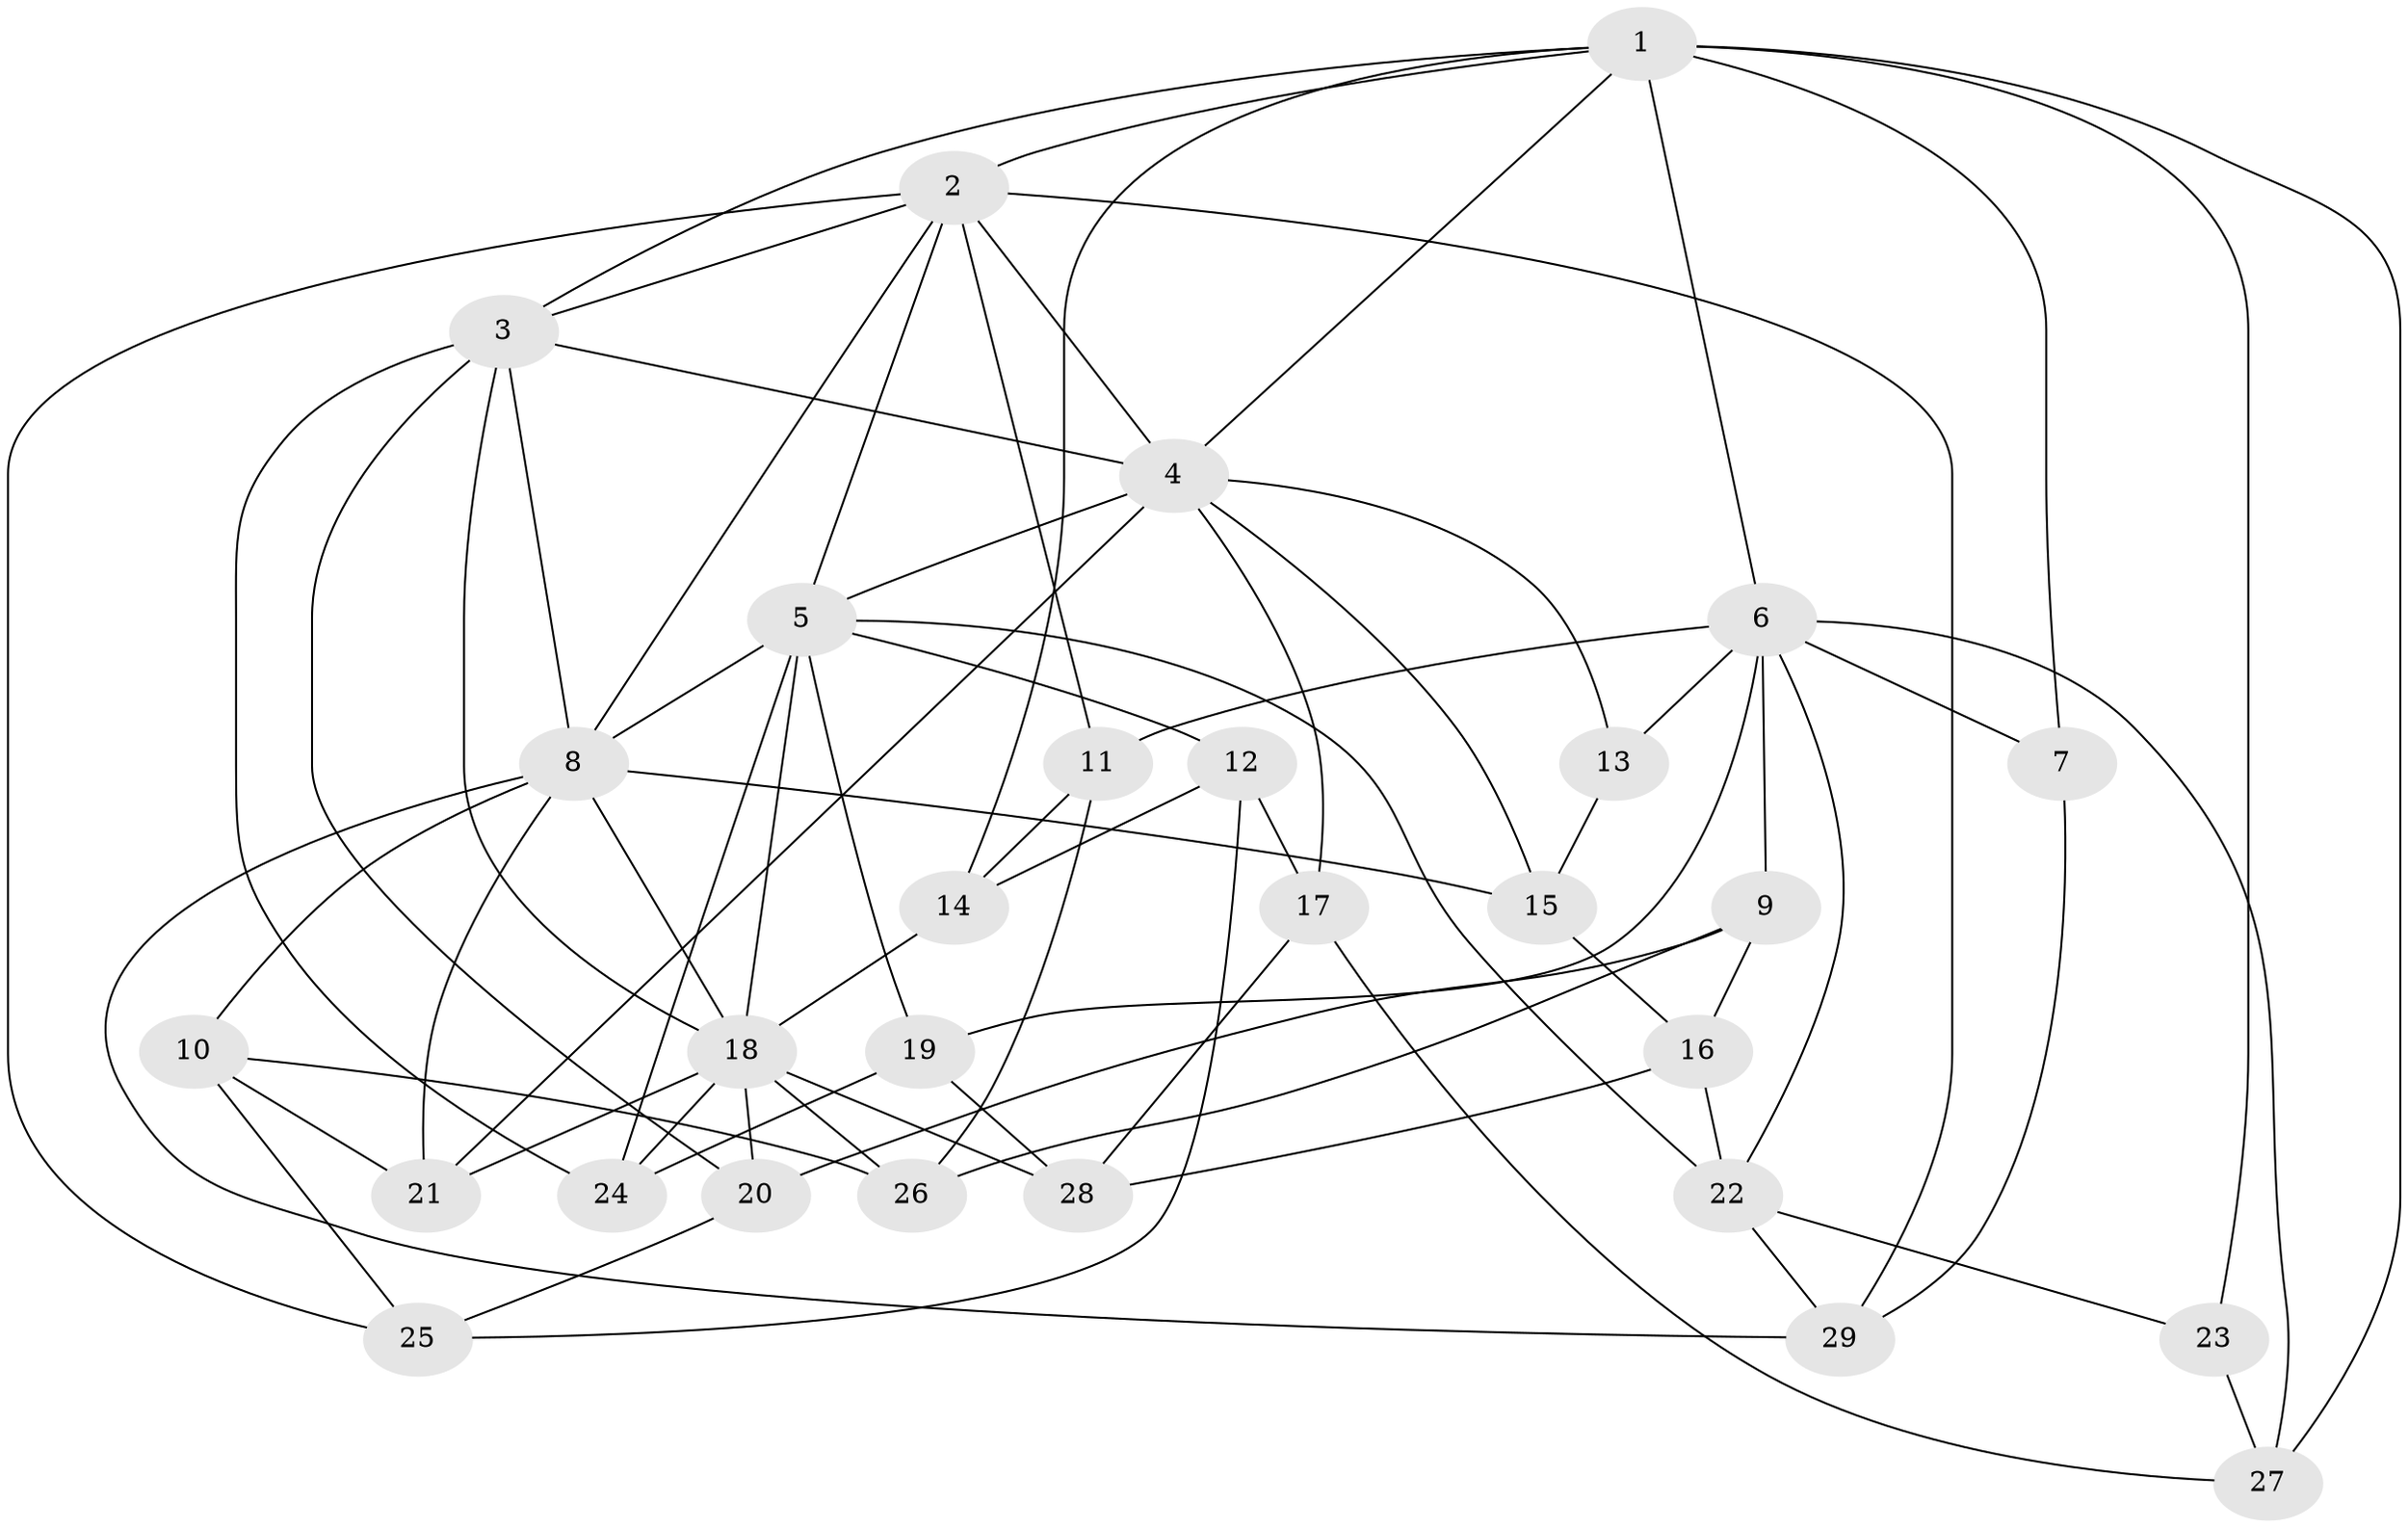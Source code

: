 // original degree distribution, {4: 1.0}
// Generated by graph-tools (version 1.1) at 2025/37/03/09/25 02:37:46]
// undirected, 29 vertices, 73 edges
graph export_dot {
graph [start="1"]
  node [color=gray90,style=filled];
  1;
  2;
  3;
  4;
  5;
  6;
  7;
  8;
  9;
  10;
  11;
  12;
  13;
  14;
  15;
  16;
  17;
  18;
  19;
  20;
  21;
  22;
  23;
  24;
  25;
  26;
  27;
  28;
  29;
  1 -- 2 [weight=1.0];
  1 -- 3 [weight=2.0];
  1 -- 4 [weight=1.0];
  1 -- 6 [weight=1.0];
  1 -- 7 [weight=1.0];
  1 -- 14 [weight=1.0];
  1 -- 23 [weight=2.0];
  1 -- 27 [weight=1.0];
  2 -- 3 [weight=1.0];
  2 -- 4 [weight=3.0];
  2 -- 5 [weight=1.0];
  2 -- 8 [weight=1.0];
  2 -- 11 [weight=1.0];
  2 -- 25 [weight=1.0];
  2 -- 29 [weight=1.0];
  3 -- 4 [weight=1.0];
  3 -- 8 [weight=1.0];
  3 -- 18 [weight=3.0];
  3 -- 20 [weight=1.0];
  3 -- 24 [weight=1.0];
  4 -- 5 [weight=1.0];
  4 -- 13 [weight=1.0];
  4 -- 15 [weight=1.0];
  4 -- 17 [weight=1.0];
  4 -- 21 [weight=1.0];
  5 -- 8 [weight=1.0];
  5 -- 12 [weight=1.0];
  5 -- 18 [weight=2.0];
  5 -- 19 [weight=1.0];
  5 -- 22 [weight=2.0];
  5 -- 24 [weight=1.0];
  6 -- 7 [weight=2.0];
  6 -- 9 [weight=1.0];
  6 -- 11 [weight=1.0];
  6 -- 13 [weight=2.0];
  6 -- 19 [weight=1.0];
  6 -- 22 [weight=1.0];
  6 -- 27 [weight=1.0];
  7 -- 29 [weight=1.0];
  8 -- 10 [weight=1.0];
  8 -- 15 [weight=1.0];
  8 -- 18 [weight=1.0];
  8 -- 21 [weight=1.0];
  8 -- 29 [weight=1.0];
  9 -- 16 [weight=1.0];
  9 -- 20 [weight=1.0];
  9 -- 26 [weight=1.0];
  10 -- 21 [weight=1.0];
  10 -- 25 [weight=1.0];
  10 -- 26 [weight=1.0];
  11 -- 14 [weight=1.0];
  11 -- 26 [weight=1.0];
  12 -- 14 [weight=1.0];
  12 -- 17 [weight=1.0];
  12 -- 25 [weight=1.0];
  13 -- 15 [weight=1.0];
  14 -- 18 [weight=1.0];
  15 -- 16 [weight=1.0];
  16 -- 22 [weight=1.0];
  16 -- 28 [weight=1.0];
  17 -- 27 [weight=1.0];
  17 -- 28 [weight=1.0];
  18 -- 20 [weight=1.0];
  18 -- 21 [weight=1.0];
  18 -- 24 [weight=1.0];
  18 -- 26 [weight=1.0];
  18 -- 28 [weight=1.0];
  19 -- 24 [weight=1.0];
  19 -- 28 [weight=1.0];
  20 -- 25 [weight=1.0];
  22 -- 23 [weight=1.0];
  22 -- 29 [weight=1.0];
  23 -- 27 [weight=1.0];
}
